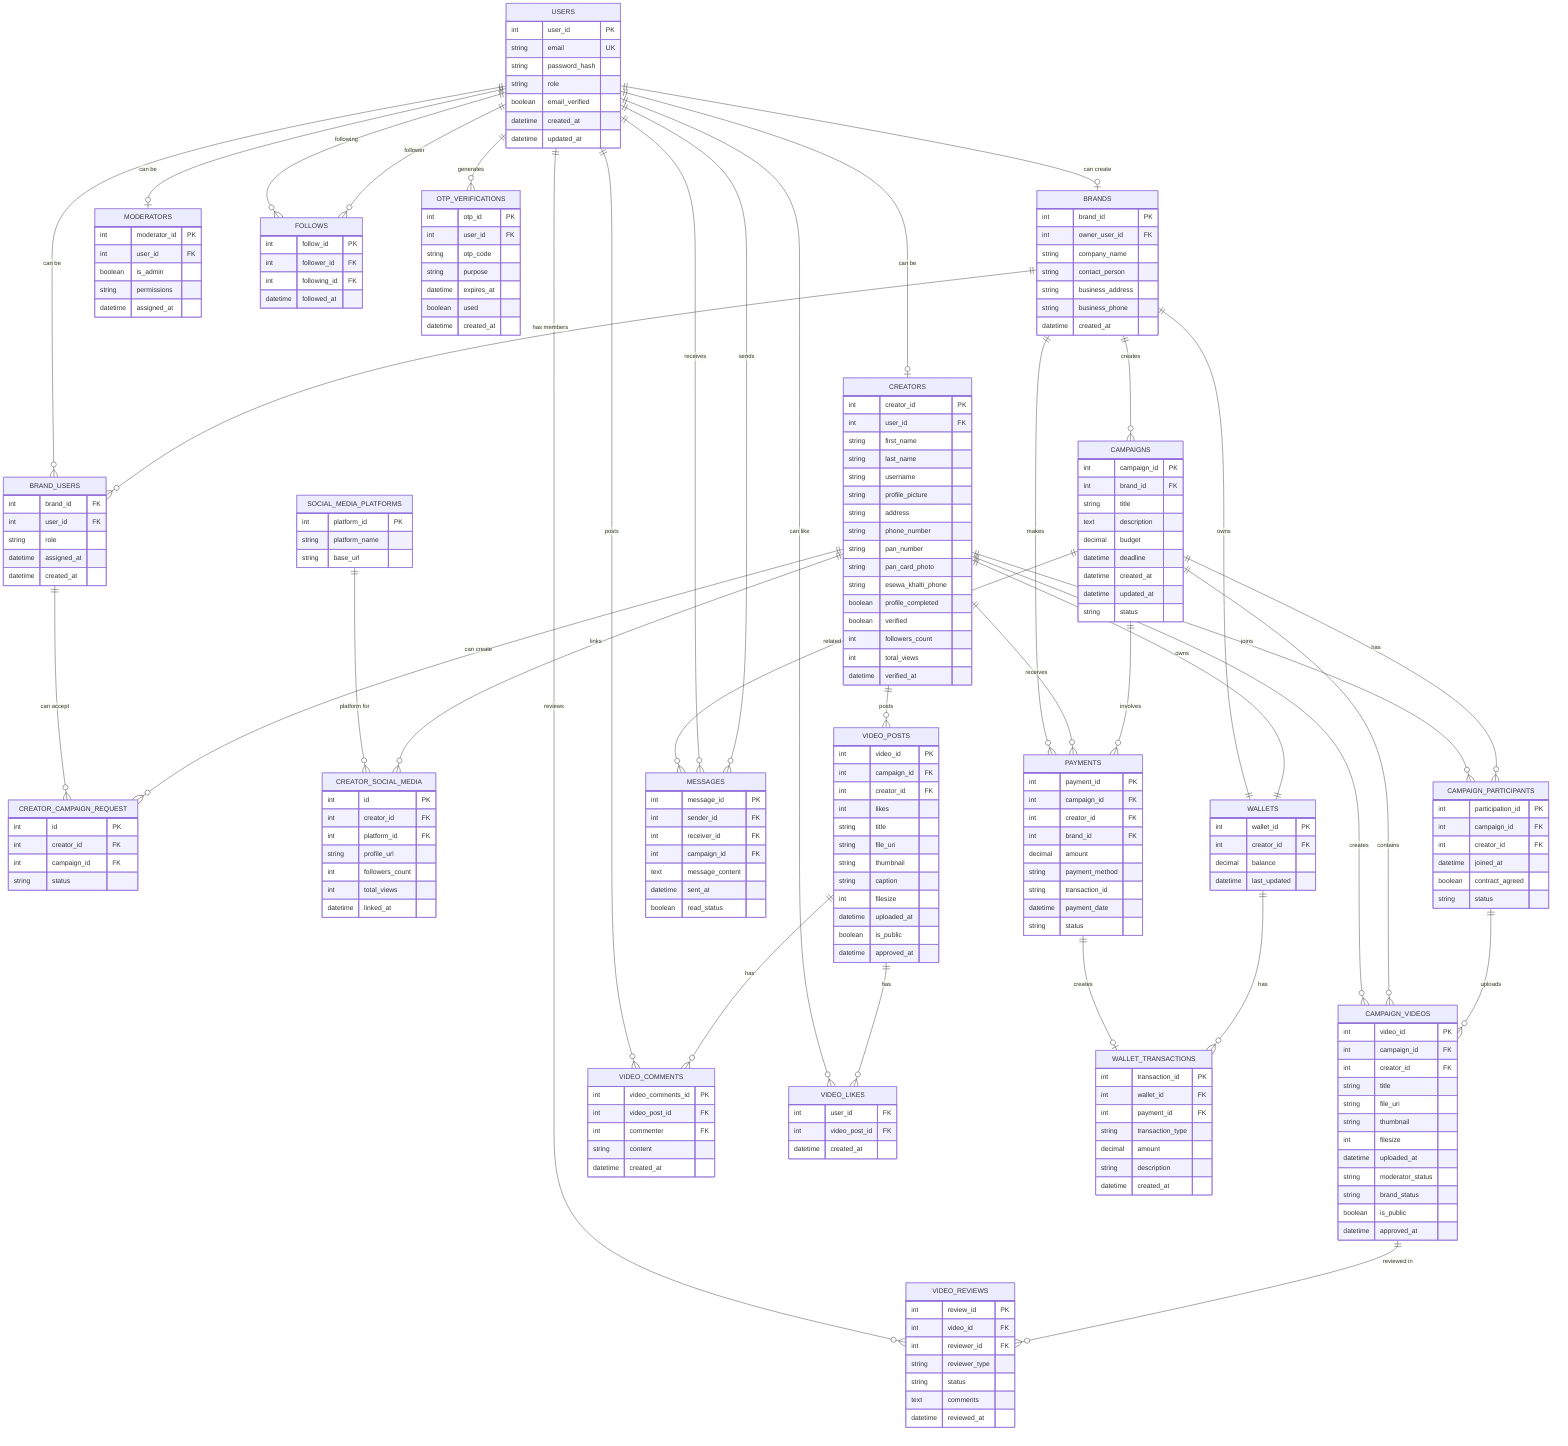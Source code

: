 erDiagram
    USERS {
        int user_id PK
        string email UK
        string password_hash
        string role
        boolean email_verified
        datetime created_at
        datetime updated_at
    }

    CREATORS {
        int creator_id PK
        int user_id FK
        string first_name
        string last_name
        string username
        string profile_picture
        string address
        string phone_number
        string pan_number
        string pan_card_photo
        string esewa_khalti_phone
        boolean profile_completed
        boolean verified
        int followers_count
        int total_views
        datetime verified_at
    }

    BRANDS {
        int brand_id PK
        int owner_user_id FK
        string company_name
        string contact_person
        string business_address
        string business_phone
        datetime created_at
    }

    BRAND_USERS {
        int brand_id FK
        int user_id FK
        string role
        datetime assigned_at
        datetime created_at
    }

    MODERATORS {
        int moderator_id PK
        int user_id FK
        boolean is_admin
        string permissions
        datetime assigned_at
    }

    CAMPAIGNS {
        int campaign_id PK
        int brand_id FK
        string title
        text description
        decimal budget
        datetime deadline
        datetime created_at
        datetime updated_at
        string status
    }

    CREATOR_CAMPAIGN_REQUEST {
        int id PK
        int creator_id FK
        int campaign_id FK
        string status 
    }

    SOCIAL_MEDIA_PLATFORMS {
        int platform_id PK
        string platform_name
        string base_url
    }

    CREATOR_SOCIAL_MEDIA {
        int id PK
        int creator_id FK
        int platform_id FK
        string profile_url
        int followers_count
        int total_views
        datetime linked_at
    }

    CAMPAIGN_PARTICIPANTS {
        int participation_id PK
        int campaign_id FK
        int creator_id FK
        datetime joined_at
        boolean contract_agreed
        string status
    }

    CAMPAIGN_VIDEOS {
        int video_id PK
        int campaign_id FK
        int creator_id FK
        string title
        string file_uri
        string thumbnail
        int filesize
        datetime uploaded_at
        string moderator_status
        string brand_status
        boolean is_public
        datetime approved_at
    }

    VIDEO_POSTS {
        int video_id PK
        int campaign_id FK
        int creator_id FK
        int likes
        string title
        string file_uri
        string thumbnail
        string caption
        int filesize
        datetime uploaded_at
        boolean is_public
        datetime approved_at
    }

    VIDEO_COMMENTS {
        int video_comments_id PK
        int video_post_id FK
        int commenter FK
        string content
        datetime created_at
    }

    VIDEO_LIKES {
        int user_id FK
        int video_post_id FK
        datetime created_at
    }

    MESSAGES {
        int message_id PK
        int sender_id FK
        int receiver_id FK
        int campaign_id FK
        text message_content
        datetime sent_at
        boolean read_status
    }

    PAYMENTS {
        int payment_id PK
        int campaign_id FK
        int creator_id FK
        int brand_id FK
        decimal amount
        string payment_method
        string transaction_id
        datetime payment_date
        string status
    }

    WALLETS {
        int wallet_id PK
        int creator_id FK
        decimal balance
        datetime last_updated
    }

    WALLET_TRANSACTIONS {
        int transaction_id PK
        int wallet_id FK
        int payment_id FK
        string transaction_type
        decimal amount
        string description
        datetime created_at
    }

    FOLLOWS {
        int follow_id PK
        int follower_id FK
        int following_id FK
        datetime followed_at
    }

    VIDEO_REVIEWS {
        int review_id PK
        int video_id FK
        int reviewer_id FK
        string reviewer_type
        string status
        text comments
        datetime reviewed_at
    }

    OTP_VERIFICATIONS {
        int otp_id PK
        int user_id FK
        string otp_code
        string purpose
        datetime expires_at
        boolean used
        datetime created_at
    }

    %% Relationships
    USERS ||--o| CREATORS : "can be"
    USERS ||--o| BRANDS : "can create"
    USERS ||--o| MODERATORS : "can be"

    BRANDS ||--o{ BRAND_USERS : "has members"
    USERS ||--o{ BRAND_USERS : "can be"
    
    BRANDS ||--o{ CAMPAIGNS : "creates"
    CAMPAIGNS ||--o{ CAMPAIGN_PARTICIPANTS : "has"
    CREATORS ||--o{ CAMPAIGN_PARTICIPANTS : "joins"
    CREATORS ||--o{ CREATOR_CAMPAIGN_REQUEST : "can create"
    BRAND_USERS ||--o{ CREATOR_CAMPAIGN_REQUEST : "can accept"
    CREATORS ||--o{ VIDEO_POSTS : "posts"
    
    CREATORS ||--o{ CREATOR_SOCIAL_MEDIA : "links"
    SOCIAL_MEDIA_PLATFORMS ||--o{ CREATOR_SOCIAL_MEDIA : "platform for"
    
    CAMPAIGN_PARTICIPANTS ||--o{ CAMPAIGN_VIDEOS : "uploads"
    CAMPAIGNS ||--o{ CAMPAIGN_VIDEOS : "contains"
    CREATORS ||--o{ CAMPAIGN_VIDEOS : "creates"
    
    USERS ||--o{ MESSAGES : "sends"
    USERS ||--o{ MESSAGES : "receives"
    CAMPAIGNS ||--o{ MESSAGES : "related to"
    
    CAMPAIGNS ||--o{ PAYMENTS : "involves"
    CREATORS ||--o{ PAYMENTS : "receives"
    BRANDS ||--o{ PAYMENTS : "makes"
    
    CREATORS ||--|| WALLETS : "owns"
    BRANDS ||--|| WALLETS : "owns"
    WALLETS ||--o{ WALLET_TRANSACTIONS : "has"
    PAYMENTS ||--o| WALLET_TRANSACTIONS : "creates"
    
    USERS ||--o{ FOLLOWS : "follower"
    USERS ||--o{ FOLLOWS : "following"
    
    CAMPAIGN_VIDEOS ||--o{ VIDEO_REVIEWS : "reviewed in"
    USERS ||--o{ VIDEO_REVIEWS : "reviews"
    
    USERS ||--o{ OTP_VERIFICATIONS : "generates"

    VIDEO_POSTS ||--o{ VIDEO_COMMENTS : "has"
    VIDEO_POSTS ||--o{ VIDEO_LIKES : "has"

    USERS ||--o{ VIDEO_COMMENTS : "posts"
    USERS ||--o{ VIDEO_LIKES : "can like"